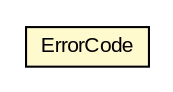 #!/usr/local/bin/dot
#
# Class diagram 
# Generated by UMLGraph version R5_6-24-gf6e263 (http://www.umlgraph.org/)
#

digraph G {
	edge [fontname="arial",fontsize=10,labelfontname="arial",labelfontsize=10];
	node [fontname="arial",fontsize=10,shape=plaintext];
	nodesep=0.25;
	ranksep=0.5;
	// org.oasis_open.docs.wsrf.bf_2.BaseFaultType.ErrorCode
	c45496 [label=<<table title="org.oasis_open.docs.wsrf.bf_2.BaseFaultType.ErrorCode" border="0" cellborder="1" cellspacing="0" cellpadding="2" port="p" bgcolor="lemonChiffon" href="./BaseFaultType.ErrorCode.html">
		<tr><td><table border="0" cellspacing="0" cellpadding="1">
<tr><td align="center" balign="center"> ErrorCode </td></tr>
		</table></td></tr>
		</table>>, URL="./BaseFaultType.ErrorCode.html", fontname="arial", fontcolor="black", fontsize=10.0];
}

